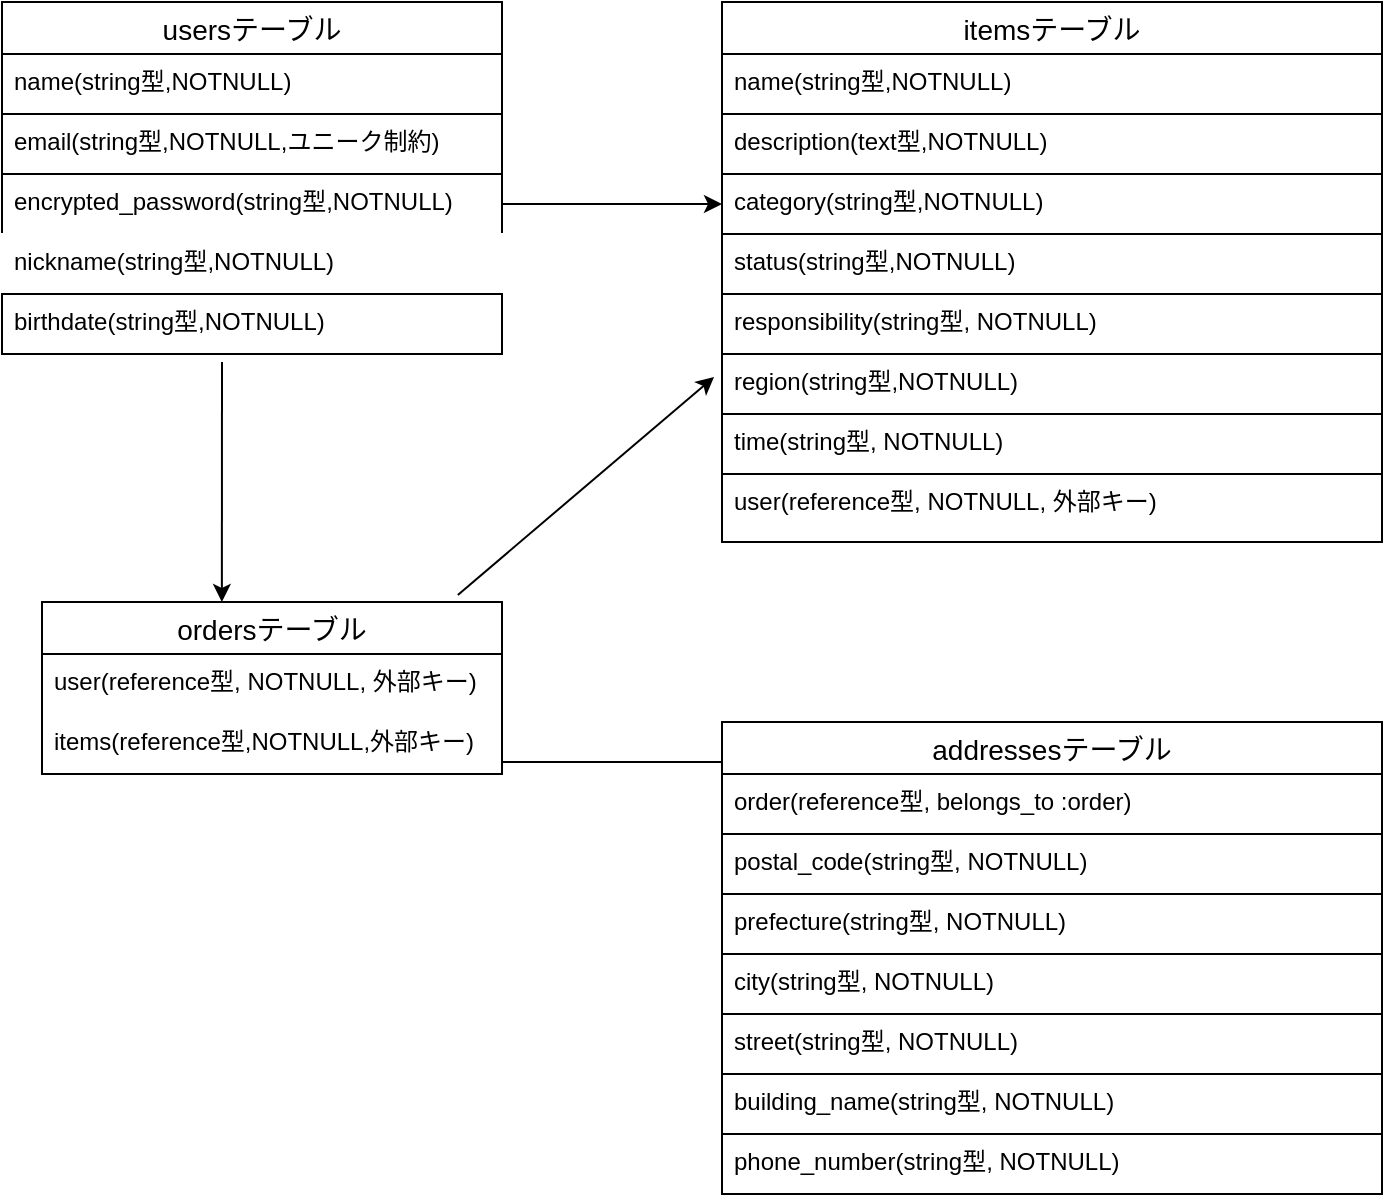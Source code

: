 <mxfile>
    <diagram id="zwADPQg5wO3nYzi2u-J6" name="ページ1">
        <mxGraphModel dx="467" dy="619" grid="1" gridSize="10" guides="0" tooltips="1" connect="0" arrows="1" fold="1" page="1" pageScale="1" pageWidth="827" pageHeight="1169" math="0" shadow="0">
            <root>
                <mxCell id="0"/>
                <mxCell id="1" parent="0"/>
                <mxCell id="8" value="usersテーブル" style="swimlane;fontStyle=0;childLayout=stackLayout;horizontal=1;startSize=26;horizontalStack=0;resizeParent=1;resizeParentMax=0;resizeLast=0;collapsible=1;marginBottom=0;align=center;fontSize=14;fontColor=default;" vertex="1" parent="1">
                    <mxGeometry x="30" y="10" width="250" height="116" as="geometry"/>
                </mxCell>
                <mxCell id="9" value="name(string型,NOTNULL)" style="text;strokeColor=none;fillColor=none;spacingLeft=4;spacingRight=4;overflow=hidden;rotatable=0;points=[[0,0.5],[1,0.5]];portConstraint=eastwest;fontSize=12;fontColor=default;" vertex="1" parent="8">
                    <mxGeometry y="26" width="250" height="30" as="geometry"/>
                </mxCell>
                <mxCell id="10" value="email(string型,NOTNULL,ユニーク制約)" style="text;strokeColor=default;fillColor=none;spacingLeft=4;spacingRight=4;overflow=hidden;rotatable=0;points=[[0,0.5],[1,0.5]];portConstraint=eastwest;fontSize=12;fontColor=default;" vertex="1" parent="8">
                    <mxGeometry y="56" width="250" height="30" as="geometry"/>
                </mxCell>
                <mxCell id="11" value="encrypted_password(string型,NOTNULL)" style="text;strokeColor=default;fillColor=none;spacingLeft=4;spacingRight=4;overflow=hidden;rotatable=0;points=[[0,0.5],[1,0.5]];portConstraint=eastwest;fontSize=12;fontColor=default;" vertex="1" parent="8">
                    <mxGeometry y="86" width="250" height="30" as="geometry"/>
                </mxCell>
                <mxCell id="12" value="nickname(string型,NOTNULL)" style="text;spacingLeft=4;spacingRight=4;overflow=hidden;rotatable=0;points=[[0,0.5],[1,0.5]];portConstraint=eastwest;fontSize=12;strokeColor=#FFFFFF;" vertex="1" parent="1">
                    <mxGeometry x="30" y="126" width="250" height="30" as="geometry"/>
                </mxCell>
                <mxCell id="13" value="birthdate(string型,NOTNULL)" style="text;strokeColor=default;fillColor=none;spacingLeft=4;spacingRight=4;overflow=hidden;rotatable=0;points=[[0,0.5],[1,0.5]];portConstraint=eastwest;fontSize=12;fontColor=default;" vertex="1" parent="1">
                    <mxGeometry x="30" y="156" width="250" height="30" as="geometry"/>
                </mxCell>
                <mxCell id="16" value="ordersテーブル" style="swimlane;fontStyle=0;childLayout=stackLayout;horizontal=1;startSize=26;horizontalStack=0;resizeParent=1;resizeParentMax=0;resizeLast=0;collapsible=1;marginBottom=0;align=center;fontSize=14;strokeColor=default;fontColor=default;" vertex="1" parent="1">
                    <mxGeometry x="50" y="310" width="230" height="86" as="geometry"/>
                </mxCell>
                <mxCell id="18" value="user(reference型, NOTNULL, 外部キー)" style="text;strokeColor=none;fillColor=none;spacingLeft=4;spacingRight=4;overflow=hidden;rotatable=0;points=[[0,0.5],[1,0.5]];portConstraint=eastwest;fontSize=12;fontColor=default;" vertex="1" parent="16">
                    <mxGeometry y="26" width="230" height="30" as="geometry"/>
                </mxCell>
                <mxCell id="19" value="items(reference型,NOTNULL,外部キー)" style="text;strokeColor=none;fillColor=none;spacingLeft=4;spacingRight=4;overflow=hidden;rotatable=0;points=[[0,0.5],[1,0.5]];portConstraint=eastwest;fontSize=12;fontColor=default;" vertex="1" parent="16">
                    <mxGeometry y="56" width="230" height="30" as="geometry"/>
                </mxCell>
                <mxCell id="20" value="itemsテーブル" style="swimlane;fontStyle=0;childLayout=stackLayout;horizontal=1;startSize=26;horizontalStack=0;resizeParent=1;resizeParentMax=0;resizeLast=0;collapsible=1;marginBottom=0;align=center;fontSize=14;strokeColor=default;fontColor=default;" vertex="1" parent="1">
                    <mxGeometry x="390" y="10" width="330" height="116" as="geometry"/>
                </mxCell>
                <mxCell id="21" value="name(string型,NOTNULL)" style="text;strokeColor=none;fillColor=none;spacingLeft=4;spacingRight=4;overflow=hidden;rotatable=0;points=[[0,0.5],[1,0.5]];portConstraint=eastwest;fontSize=12;fontColor=default;" vertex="1" parent="20">
                    <mxGeometry y="26" width="330" height="30" as="geometry"/>
                </mxCell>
                <mxCell id="22" value="description(text型,NOTNULL)" style="text;strokeColor=default;fillColor=none;spacingLeft=4;spacingRight=4;overflow=hidden;rotatable=0;points=[[0,0.5],[1,0.5]];portConstraint=eastwest;fontSize=12;fontColor=default;" vertex="1" parent="20">
                    <mxGeometry y="56" width="330" height="30" as="geometry"/>
                </mxCell>
                <mxCell id="23" value="category(string型,NOTNULL)" style="text;strokeColor=default;fillColor=none;spacingLeft=4;spacingRight=4;overflow=hidden;rotatable=0;points=[[0,0.5],[1,0.5]];portConstraint=eastwest;fontSize=12;fontColor=default;" vertex="1" parent="20">
                    <mxGeometry y="86" width="330" height="30" as="geometry"/>
                </mxCell>
                <mxCell id="24" value="status(string型,NOTNULL)" style="text;strokeColor=default;fillColor=none;spacingLeft=4;spacingRight=4;overflow=hidden;rotatable=0;points=[[0,0.5],[1,0.5]];portConstraint=eastwest;fontSize=12;fontColor=default;" vertex="1" parent="1">
                    <mxGeometry x="390" y="126" width="330" height="30" as="geometry"/>
                </mxCell>
                <mxCell id="25" value="responsibility(string型, NOTNULL)" style="text;strokeColor=default;fillColor=none;spacingLeft=4;spacingRight=4;overflow=hidden;rotatable=0;points=[[0,0.5],[1,0.5]];portConstraint=eastwest;fontSize=12;fontColor=default;" vertex="1" parent="1">
                    <mxGeometry x="390" y="156" width="330" height="30" as="geometry"/>
                </mxCell>
                <mxCell id="26" value="region(string型,NOTNULL)" style="text;strokeColor=default;fillColor=none;spacingLeft=4;spacingRight=4;overflow=hidden;rotatable=0;points=[[0,0.5],[1,0.5]];portConstraint=eastwest;fontSize=12;fontColor=default;" vertex="1" parent="1">
                    <mxGeometry x="390" y="186" width="330" height="30" as="geometry"/>
                </mxCell>
                <mxCell id="27" value="time(string型, NOTNULL)" style="text;strokeColor=default;fillColor=none;spacingLeft=4;spacingRight=4;overflow=hidden;rotatable=0;points=[[0,0.5],[1,0.5]];portConstraint=eastwest;fontSize=12;fontColor=default;" vertex="1" parent="1">
                    <mxGeometry x="390" y="216" width="330" height="30" as="geometry"/>
                </mxCell>
                <mxCell id="28" value="user(reference型, NOTNULL, 外部キー)" style="text;strokeColor=default;fillColor=none;spacingLeft=4;spacingRight=4;overflow=hidden;rotatable=0;points=[[0,0.5],[1,0.5]];portConstraint=eastwest;fontSize=12;fontColor=default;" vertex="1" parent="1">
                    <mxGeometry x="390" y="246" width="330" height="34" as="geometry"/>
                </mxCell>
                <mxCell id="29" value="addressesテーブル" style="swimlane;fontStyle=0;childLayout=stackLayout;horizontal=1;startSize=26;horizontalStack=0;resizeParent=1;resizeParentMax=0;resizeLast=0;collapsible=1;marginBottom=0;align=center;fontSize=14;strokeColor=default;fontColor=default;" vertex="1" parent="1">
                    <mxGeometry x="390" y="370" width="330" height="116" as="geometry"/>
                </mxCell>
                <mxCell id="30" value="order(reference型, belongs_to :order)" style="text;strokeColor=default;fillColor=none;spacingLeft=4;spacingRight=4;overflow=hidden;rotatable=0;points=[[0,0.5],[1,0.5]];portConstraint=eastwest;fontSize=12;fontColor=default;" vertex="1" parent="29">
                    <mxGeometry y="26" width="330" height="30" as="geometry"/>
                </mxCell>
                <mxCell id="31" value="postal_code(string型, NOTNULL)" style="text;strokeColor=default;fillColor=none;spacingLeft=4;spacingRight=4;overflow=hidden;rotatable=0;points=[[0,0.5],[1,0.5]];portConstraint=eastwest;fontSize=12;fontColor=default;" vertex="1" parent="29">
                    <mxGeometry y="56" width="330" height="30" as="geometry"/>
                </mxCell>
                <mxCell id="32" value="prefecture(string型, NOTNULL)" style="text;strokeColor=none;fillColor=none;spacingLeft=4;spacingRight=4;overflow=hidden;rotatable=0;points=[[0,0.5],[1,0.5]];portConstraint=eastwest;fontSize=12;fontColor=default;" vertex="1" parent="29">
                    <mxGeometry y="86" width="330" height="30" as="geometry"/>
                </mxCell>
                <mxCell id="33" value="city(string型, NOTNULL)" style="text;strokeColor=default;fillColor=none;spacingLeft=4;spacingRight=4;overflow=hidden;rotatable=0;points=[[0,0.5],[1,0.5]];portConstraint=eastwest;fontSize=12;fontColor=default;" vertex="1" parent="1">
                    <mxGeometry x="390" y="486" width="330" height="30" as="geometry"/>
                </mxCell>
                <mxCell id="34" value="street(string型, NOTNULL)" style="text;strokeColor=default;fillColor=none;spacingLeft=4;spacingRight=4;overflow=hidden;rotatable=0;points=[[0,0.5],[1,0.5]];portConstraint=eastwest;fontSize=12;fontColor=default;" vertex="1" parent="1">
                    <mxGeometry x="390" y="516" width="330" height="30" as="geometry"/>
                </mxCell>
                <mxCell id="35" value="building_name(string型, NOTNULL)" style="text;strokeColor=default;fillColor=none;spacingLeft=4;spacingRight=4;overflow=hidden;rotatable=0;points=[[0,0.5],[1,0.5]];portConstraint=eastwest;fontSize=12;fontColor=default;" vertex="1" parent="1">
                    <mxGeometry x="390" y="546" width="330" height="30" as="geometry"/>
                </mxCell>
                <mxCell id="36" value="phone_number(string型, NOTNULL)" style="text;strokeColor=default;fillColor=none;spacingLeft=4;spacingRight=4;overflow=hidden;rotatable=0;points=[[0,0.5],[1,0.5]];portConstraint=eastwest;fontSize=12;fontColor=default;" vertex="1" parent="1">
                    <mxGeometry x="390" y="576" width="330" height="30" as="geometry"/>
                </mxCell>
                <mxCell id="41" value="" style="line;strokeWidth=1;rotatable=0;dashed=0;labelPosition=right;align=left;verticalAlign=middle;spacingTop=0;spacingLeft=6;points=[];portConstraint=eastwest;strokeColor=default;fontColor=default;" vertex="1" parent="1">
                    <mxGeometry x="280" y="310" width="110" height="160" as="geometry"/>
                </mxCell>
                <mxCell id="42" style="edgeStyle=none;html=1;entryX=0;entryY=0.5;entryDx=0;entryDy=0;entryPerimeter=0;fontColor=default;" edge="1" parent="1" source="11" target="23">
                    <mxGeometry relative="1" as="geometry"/>
                </mxCell>
                <mxCell id="43" style="edgeStyle=none;html=1;entryX=0.391;entryY=0;entryDx=0;entryDy=0;entryPerimeter=0;fontColor=default;exitX=-0.003;exitY=0.75;exitDx=0;exitDy=0;exitPerimeter=0;" edge="1" parent="1" target="16">
                    <mxGeometry relative="1" as="geometry">
                        <mxPoint x="140" y="190" as="sourcePoint"/>
                        <mxPoint x="-8.11" y="289.006" as="targetPoint"/>
                    </mxGeometry>
                </mxCell>
                <mxCell id="44" style="edgeStyle=none;html=1;entryX=-0.012;entryY=0.383;entryDx=0;entryDy=0;entryPerimeter=0;fontColor=default;exitX=0.904;exitY=-0.041;exitDx=0;exitDy=0;exitPerimeter=0;" edge="1" parent="1" source="16" target="26">
                    <mxGeometry relative="1" as="geometry">
                        <mxPoint x="290" y="320" as="sourcePoint"/>
                        <mxPoint x="289.93" y="440" as="targetPoint"/>
                    </mxGeometry>
                </mxCell>
            </root>
        </mxGraphModel>
    </diagram>
</mxfile>